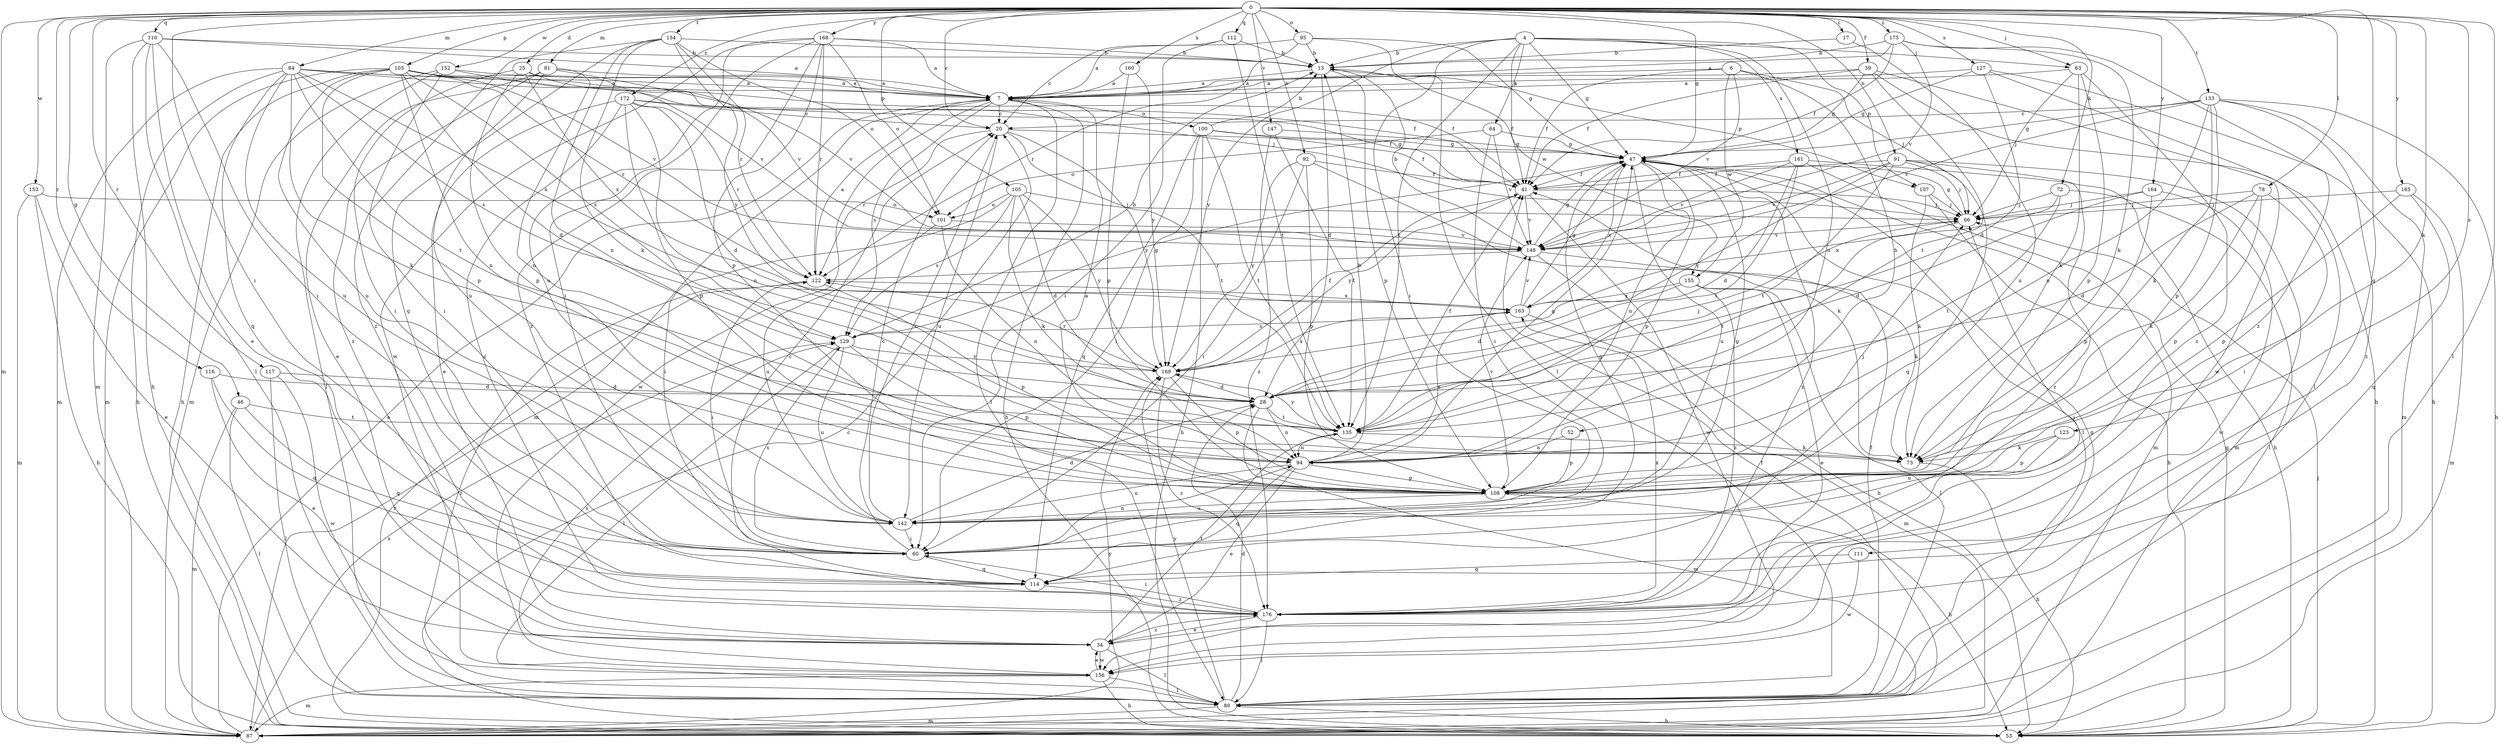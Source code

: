 strict digraph  {
0;
4;
6;
7;
13;
17;
20;
25;
28;
34;
39;
41;
46;
47;
52;
53;
60;
63;
64;
66;
72;
73;
78;
80;
81;
84;
87;
91;
92;
94;
95;
100;
101;
103;
105;
107;
108;
110;
111;
112;
114;
116;
117;
122;
123;
127;
129;
133;
134;
135;
142;
147;
148;
152;
153;
155;
156;
160;
161;
163;
164;
165;
168;
169;
172;
175;
176;
0 -> 17  [label=c];
0 -> 20  [label=c];
0 -> 25  [label=d];
0 -> 39  [label=f];
0 -> 46  [label=g];
0 -> 47  [label=g];
0 -> 60  [label=i];
0 -> 63  [label=j];
0 -> 72  [label=k];
0 -> 73  [label=k];
0 -> 78  [label=l];
0 -> 80  [label=l];
0 -> 81  [label=m];
0 -> 84  [label=m];
0 -> 87  [label=m];
0 -> 91  [label=n];
0 -> 92  [label=n];
0 -> 95  [label=o];
0 -> 103  [label=p];
0 -> 105  [label=p];
0 -> 110  [label=q];
0 -> 111  [label=q];
0 -> 112  [label=q];
0 -> 116  [label=r];
0 -> 117  [label=r];
0 -> 123  [label=s];
0 -> 127  [label=s];
0 -> 133  [label=t];
0 -> 134  [label=t];
0 -> 147  [label=v];
0 -> 152  [label=w];
0 -> 153  [label=w];
0 -> 160  [label=x];
0 -> 164  [label=y];
0 -> 165  [label=y];
0 -> 168  [label=y];
0 -> 172  [label=z];
0 -> 175  [label=z];
4 -> 13  [label=b];
4 -> 47  [label=g];
4 -> 60  [label=i];
4 -> 63  [label=j];
4 -> 64  [label=j];
4 -> 94  [label=n];
4 -> 107  [label=p];
4 -> 135  [label=t];
4 -> 155  [label=w];
4 -> 161  [label=x];
4 -> 169  [label=y];
6 -> 7  [label=a];
6 -> 41  [label=f];
6 -> 52  [label=h];
6 -> 66  [label=j];
6 -> 148  [label=v];
6 -> 155  [label=w];
7 -> 20  [label=c];
7 -> 53  [label=h];
7 -> 80  [label=l];
7 -> 87  [label=m];
7 -> 100  [label=o];
7 -> 129  [label=s];
7 -> 156  [label=w];
13 -> 7  [label=a];
13 -> 28  [label=d];
13 -> 41  [label=f];
13 -> 107  [label=p];
13 -> 108  [label=p];
17 -> 13  [label=b];
17 -> 142  [label=u];
20 -> 47  [label=g];
20 -> 122  [label=r];
20 -> 135  [label=t];
20 -> 142  [label=u];
20 -> 169  [label=y];
25 -> 7  [label=a];
25 -> 60  [label=i];
25 -> 108  [label=p];
25 -> 148  [label=v];
25 -> 163  [label=x];
28 -> 66  [label=j];
28 -> 87  [label=m];
28 -> 94  [label=n];
28 -> 135  [label=t];
34 -> 80  [label=l];
34 -> 135  [label=t];
34 -> 156  [label=w];
34 -> 176  [label=z];
39 -> 7  [label=a];
39 -> 41  [label=f];
39 -> 47  [label=g];
39 -> 53  [label=h];
39 -> 135  [label=t];
39 -> 156  [label=w];
41 -> 66  [label=j];
41 -> 148  [label=v];
41 -> 156  [label=w];
41 -> 169  [label=y];
46 -> 80  [label=l];
46 -> 87  [label=m];
46 -> 114  [label=q];
46 -> 135  [label=t];
47 -> 41  [label=f];
47 -> 80  [label=l];
47 -> 94  [label=n];
47 -> 108  [label=p];
47 -> 142  [label=u];
47 -> 163  [label=x];
47 -> 176  [label=z];
52 -> 94  [label=n];
52 -> 108  [label=p];
53 -> 20  [label=c];
53 -> 47  [label=g];
53 -> 66  [label=j];
53 -> 122  [label=r];
60 -> 20  [label=c];
60 -> 47  [label=g];
60 -> 94  [label=n];
60 -> 114  [label=q];
60 -> 129  [label=s];
63 -> 7  [label=a];
63 -> 66  [label=j];
63 -> 73  [label=k];
63 -> 108  [label=p];
63 -> 176  [label=z];
64 -> 47  [label=g];
64 -> 60  [label=i];
64 -> 101  [label=o];
64 -> 148  [label=v];
66 -> 47  [label=g];
66 -> 135  [label=t];
66 -> 148  [label=v];
72 -> 66  [label=j];
72 -> 80  [label=l];
72 -> 135  [label=t];
72 -> 163  [label=x];
73 -> 53  [label=h];
78 -> 28  [label=d];
78 -> 60  [label=i];
78 -> 66  [label=j];
78 -> 73  [label=k];
78 -> 108  [label=p];
80 -> 28  [label=d];
80 -> 41  [label=f];
80 -> 47  [label=g];
80 -> 53  [label=h];
80 -> 87  [label=m];
80 -> 122  [label=r];
80 -> 169  [label=y];
81 -> 7  [label=a];
81 -> 34  [label=e];
81 -> 94  [label=n];
81 -> 142  [label=u];
81 -> 148  [label=v];
81 -> 176  [label=z];
84 -> 7  [label=a];
84 -> 41  [label=f];
84 -> 53  [label=h];
84 -> 66  [label=j];
84 -> 73  [label=k];
84 -> 87  [label=m];
84 -> 114  [label=q];
84 -> 129  [label=s];
84 -> 135  [label=t];
84 -> 142  [label=u];
84 -> 163  [label=x];
87 -> 7  [label=a];
87 -> 41  [label=f];
87 -> 129  [label=s];
87 -> 169  [label=y];
91 -> 41  [label=f];
91 -> 66  [label=j];
91 -> 87  [label=m];
91 -> 114  [label=q];
91 -> 135  [label=t];
91 -> 148  [label=v];
91 -> 169  [label=y];
91 -> 176  [label=z];
92 -> 41  [label=f];
92 -> 60  [label=i];
92 -> 73  [label=k];
92 -> 108  [label=p];
92 -> 169  [label=y];
94 -> 13  [label=b];
94 -> 34  [label=e];
94 -> 47  [label=g];
94 -> 108  [label=p];
94 -> 114  [label=q];
94 -> 142  [label=u];
94 -> 163  [label=x];
95 -> 7  [label=a];
95 -> 13  [label=b];
95 -> 47  [label=g];
95 -> 80  [label=l];
95 -> 122  [label=r];
100 -> 13  [label=b];
100 -> 41  [label=f];
100 -> 47  [label=g];
100 -> 53  [label=h];
100 -> 60  [label=i];
100 -> 114  [label=q];
100 -> 135  [label=t];
101 -> 94  [label=n];
101 -> 142  [label=u];
101 -> 148  [label=v];
103 -> 7  [label=a];
103 -> 28  [label=d];
103 -> 41  [label=f];
103 -> 53  [label=h];
103 -> 87  [label=m];
103 -> 94  [label=n];
103 -> 108  [label=p];
103 -> 122  [label=r];
103 -> 129  [label=s];
103 -> 142  [label=u];
103 -> 148  [label=v];
105 -> 28  [label=d];
105 -> 60  [label=i];
105 -> 66  [label=j];
105 -> 73  [label=k];
105 -> 101  [label=o];
105 -> 129  [label=s];
105 -> 169  [label=y];
107 -> 53  [label=h];
107 -> 66  [label=j];
107 -> 73  [label=k];
108 -> 7  [label=a];
108 -> 53  [label=h];
108 -> 66  [label=j];
108 -> 142  [label=u];
108 -> 148  [label=v];
110 -> 7  [label=a];
110 -> 13  [label=b];
110 -> 34  [label=e];
110 -> 53  [label=h];
110 -> 60  [label=i];
110 -> 80  [label=l];
110 -> 87  [label=m];
111 -> 114  [label=q];
111 -> 156  [label=w];
112 -> 13  [label=b];
112 -> 20  [label=c];
112 -> 60  [label=i];
112 -> 135  [label=t];
114 -> 20  [label=c];
114 -> 176  [label=z];
116 -> 28  [label=d];
116 -> 34  [label=e];
116 -> 114  [label=q];
117 -> 28  [label=d];
117 -> 80  [label=l];
117 -> 156  [label=w];
122 -> 7  [label=a];
122 -> 60  [label=i];
122 -> 108  [label=p];
122 -> 163  [label=x];
123 -> 73  [label=k];
123 -> 108  [label=p];
123 -> 142  [label=u];
127 -> 7  [label=a];
127 -> 28  [label=d];
127 -> 47  [label=g];
127 -> 53  [label=h];
127 -> 80  [label=l];
129 -> 13  [label=b];
129 -> 47  [label=g];
129 -> 80  [label=l];
129 -> 108  [label=p];
129 -> 142  [label=u];
129 -> 169  [label=y];
133 -> 20  [label=c];
133 -> 47  [label=g];
133 -> 53  [label=h];
133 -> 73  [label=k];
133 -> 87  [label=m];
133 -> 94  [label=n];
133 -> 108  [label=p];
133 -> 148  [label=v];
133 -> 176  [label=z];
134 -> 13  [label=b];
134 -> 73  [label=k];
134 -> 94  [label=n];
134 -> 101  [label=o];
134 -> 114  [label=q];
134 -> 122  [label=r];
134 -> 169  [label=y];
134 -> 176  [label=z];
135 -> 41  [label=f];
135 -> 73  [label=k];
135 -> 94  [label=n];
135 -> 169  [label=y];
142 -> 20  [label=c];
142 -> 28  [label=d];
142 -> 47  [label=g];
142 -> 60  [label=i];
147 -> 47  [label=g];
147 -> 135  [label=t];
147 -> 176  [label=z];
148 -> 13  [label=b];
148 -> 47  [label=g];
148 -> 53  [label=h];
148 -> 73  [label=k];
148 -> 122  [label=r];
152 -> 7  [label=a];
152 -> 60  [label=i];
152 -> 80  [label=l];
152 -> 87  [label=m];
152 -> 148  [label=v];
153 -> 34  [label=e];
153 -> 53  [label=h];
153 -> 87  [label=m];
153 -> 101  [label=o];
155 -> 28  [label=d];
155 -> 34  [label=e];
155 -> 80  [label=l];
155 -> 163  [label=x];
155 -> 176  [label=z];
156 -> 34  [label=e];
156 -> 53  [label=h];
156 -> 80  [label=l];
156 -> 87  [label=m];
156 -> 129  [label=s];
160 -> 7  [label=a];
160 -> 108  [label=p];
160 -> 169  [label=y];
161 -> 28  [label=d];
161 -> 41  [label=f];
161 -> 53  [label=h];
161 -> 87  [label=m];
161 -> 135  [label=t];
161 -> 148  [label=v];
163 -> 47  [label=g];
163 -> 87  [label=m];
163 -> 129  [label=s];
163 -> 148  [label=v];
164 -> 28  [label=d];
164 -> 66  [label=j];
164 -> 108  [label=p];
164 -> 156  [label=w];
165 -> 66  [label=j];
165 -> 87  [label=m];
165 -> 108  [label=p];
165 -> 114  [label=q];
168 -> 7  [label=a];
168 -> 13  [label=b];
168 -> 60  [label=i];
168 -> 101  [label=o];
168 -> 108  [label=p];
168 -> 122  [label=r];
168 -> 142  [label=u];
168 -> 156  [label=w];
168 -> 176  [label=z];
169 -> 28  [label=d];
169 -> 41  [label=f];
169 -> 108  [label=p];
169 -> 122  [label=r];
169 -> 163  [label=x];
169 -> 176  [label=z];
172 -> 20  [label=c];
172 -> 28  [label=d];
172 -> 34  [label=e];
172 -> 41  [label=f];
172 -> 94  [label=n];
172 -> 108  [label=p];
172 -> 122  [label=r];
172 -> 176  [label=z];
175 -> 7  [label=a];
175 -> 13  [label=b];
175 -> 41  [label=f];
175 -> 73  [label=k];
175 -> 148  [label=v];
175 -> 176  [label=z];
176 -> 34  [label=e];
176 -> 60  [label=i];
176 -> 66  [label=j];
176 -> 80  [label=l];
176 -> 163  [label=x];
}

